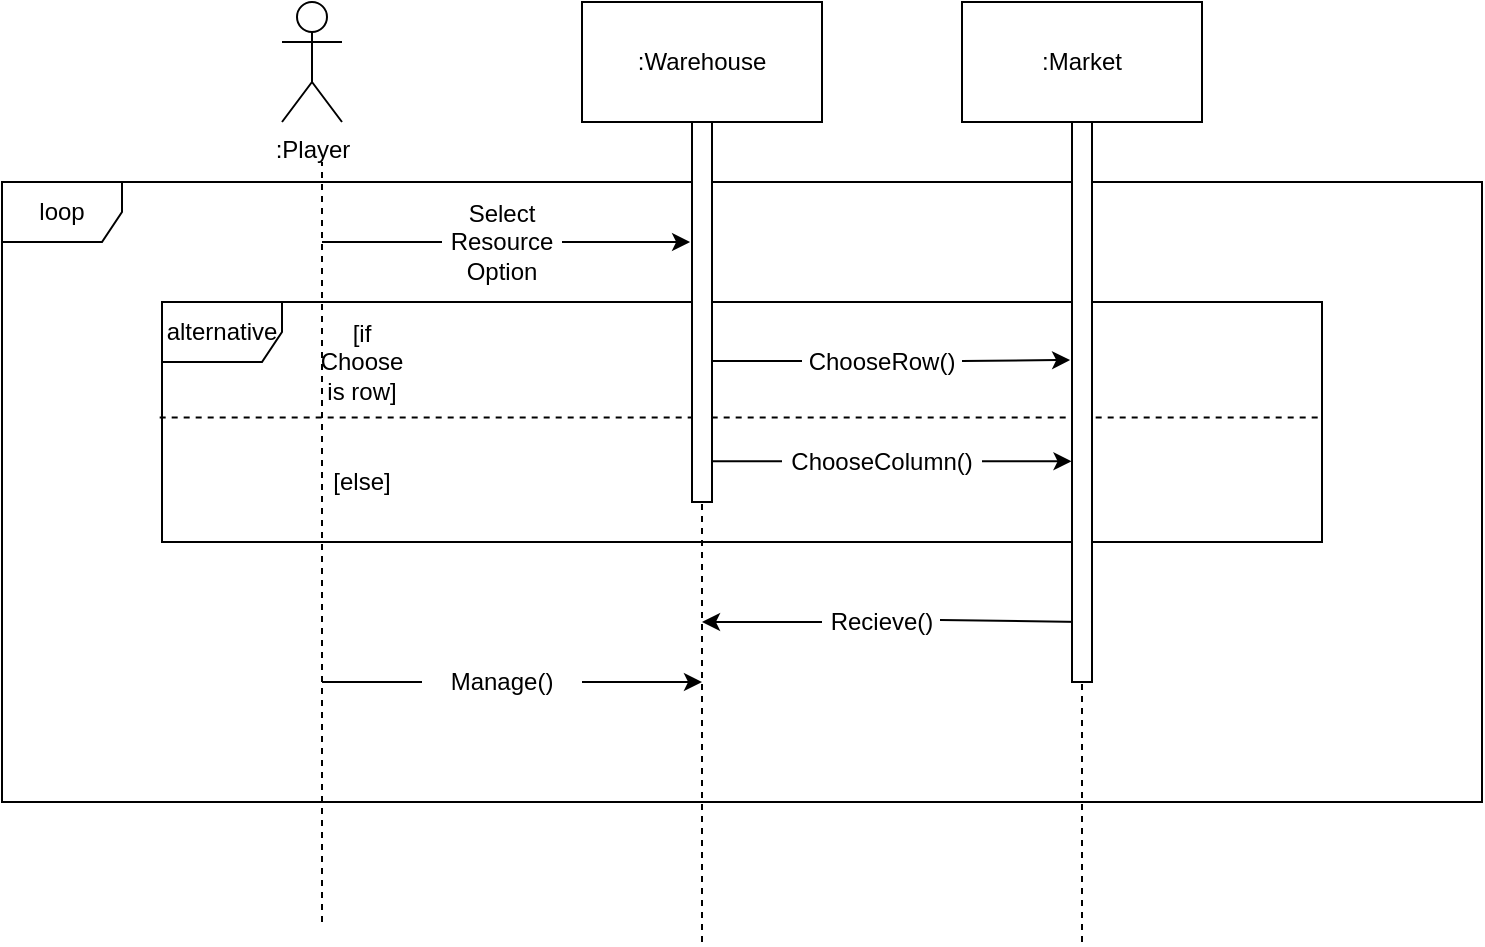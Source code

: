 <mxfile version="14.6.1" type="github">
  <diagram id="kgpKYQtTHZ0yAKxKKP6v" name="Page-1">
    <mxGraphModel dx="372" dy="230" grid="1" gridSize="10" guides="1" tooltips="1" connect="1" arrows="1" fold="1" page="1" pageScale="1" pageWidth="850" pageHeight="1100" math="0" shadow="0">
      <root>
        <mxCell id="0" />
        <mxCell id="1" parent="0" />
        <mxCell id="rkH9aU6ou-6qPWLAopmc-36" value="loop" style="shape=umlFrame;whiteSpace=wrap;html=1;" vertex="1" parent="1">
          <mxGeometry x="40" y="130" width="740" height="310" as="geometry" />
        </mxCell>
        <mxCell id="rkH9aU6ou-6qPWLAopmc-19" value="alternative" style="shape=umlFrame;whiteSpace=wrap;html=1;" vertex="1" parent="1">
          <mxGeometry x="120" y="190" width="580" height="120" as="geometry" />
        </mxCell>
        <mxCell id="rkH9aU6ou-6qPWLAopmc-1" value=":Player" style="shape=umlActor;verticalLabelPosition=bottom;verticalAlign=top;html=1;outlineConnect=0;" vertex="1" parent="1">
          <mxGeometry x="180" y="40" width="30" height="60" as="geometry" />
        </mxCell>
        <mxCell id="rkH9aU6ou-6qPWLAopmc-2" value="" style="endArrow=none;dashed=1;html=1;" edge="1" parent="1">
          <mxGeometry width="50" height="50" relative="1" as="geometry">
            <mxPoint x="200" y="500" as="sourcePoint" />
            <mxPoint x="200" y="120" as="targetPoint" />
          </mxGeometry>
        </mxCell>
        <mxCell id="rkH9aU6ou-6qPWLAopmc-3" value="" style="rounded=0;whiteSpace=wrap;html=1;" vertex="1" parent="1">
          <mxGeometry x="330" y="40" width="120" height="60" as="geometry" />
        </mxCell>
        <mxCell id="rkH9aU6ou-6qPWLAopmc-4" value="" style="endArrow=none;dashed=1;html=1;entryX=0.5;entryY=1;entryDx=0;entryDy=0;startArrow=none;" edge="1" parent="1" source="rkH9aU6ou-6qPWLAopmc-39" target="rkH9aU6ou-6qPWLAopmc-3">
          <mxGeometry width="50" height="50" relative="1" as="geometry">
            <mxPoint x="390" y="510" as="sourcePoint" />
            <mxPoint x="415" y="120" as="targetPoint" />
          </mxGeometry>
        </mxCell>
        <mxCell id="rkH9aU6ou-6qPWLAopmc-5" value="" style="rounded=0;whiteSpace=wrap;html=1;" vertex="1" parent="1">
          <mxGeometry x="520" y="40" width="120" height="60" as="geometry" />
        </mxCell>
        <mxCell id="rkH9aU6ou-6qPWLAopmc-6" value="" style="endArrow=none;dashed=1;html=1;entryX=0.5;entryY=1;entryDx=0;entryDy=0;startArrow=none;" edge="1" parent="1" source="rkH9aU6ou-6qPWLAopmc-43" target="rkH9aU6ou-6qPWLAopmc-5">
          <mxGeometry width="50" height="50" relative="1" as="geometry">
            <mxPoint x="580" y="510" as="sourcePoint" />
            <mxPoint x="605" y="100" as="targetPoint" />
          </mxGeometry>
        </mxCell>
        <mxCell id="rkH9aU6ou-6qPWLAopmc-7" value="" style="endArrow=classic;html=1;startArrow=none;entryX=-0.095;entryY=0.316;entryDx=0;entryDy=0;entryPerimeter=0;" edge="1" parent="1" target="rkH9aU6ou-6qPWLAopmc-39">
          <mxGeometry width="50" height="50" relative="1" as="geometry">
            <mxPoint x="320" y="160" as="sourcePoint" />
            <mxPoint x="390" y="160" as="targetPoint" />
          </mxGeometry>
        </mxCell>
        <mxCell id="rkH9aU6ou-6qPWLAopmc-8" value="Select Resource Option" style="text;html=1;strokeColor=none;fillColor=none;align=center;verticalAlign=middle;whiteSpace=wrap;rounded=0;" vertex="1" parent="1">
          <mxGeometry x="270" y="150" width="40" height="20" as="geometry" />
        </mxCell>
        <mxCell id="rkH9aU6ou-6qPWLAopmc-10" value="" style="endArrow=none;html=1;" edge="1" parent="1">
          <mxGeometry width="50" height="50" relative="1" as="geometry">
            <mxPoint x="200" y="160" as="sourcePoint" />
            <mxPoint x="260" y="160" as="targetPoint" />
          </mxGeometry>
        </mxCell>
        <mxCell id="rkH9aU6ou-6qPWLAopmc-11" value="" style="endArrow=classic;html=1;startArrow=none;entryX=-0.095;entryY=0.425;entryDx=0;entryDy=0;entryPerimeter=0;" edge="1" parent="1" target="rkH9aU6ou-6qPWLAopmc-43">
          <mxGeometry width="50" height="50" relative="1" as="geometry">
            <mxPoint x="520" y="219.5" as="sourcePoint" />
            <mxPoint x="580" y="219.5" as="targetPoint" />
          </mxGeometry>
        </mxCell>
        <mxCell id="rkH9aU6ou-6qPWLAopmc-12" value=":Warehouse" style="text;html=1;strokeColor=none;fillColor=none;align=center;verticalAlign=middle;whiteSpace=wrap;rounded=0;" vertex="1" parent="1">
          <mxGeometry x="370" y="60" width="40" height="20" as="geometry" />
        </mxCell>
        <mxCell id="rkH9aU6ou-6qPWLAopmc-13" value=":Market" style="text;html=1;strokeColor=none;fillColor=none;align=center;verticalAlign=middle;whiteSpace=wrap;rounded=0;" vertex="1" parent="1">
          <mxGeometry x="560" y="60" width="40" height="20" as="geometry" />
        </mxCell>
        <mxCell id="rkH9aU6ou-6qPWLAopmc-14" value="ChooseRow()" style="text;html=1;strokeColor=none;fillColor=none;align=center;verticalAlign=middle;whiteSpace=wrap;rounded=0;" vertex="1" parent="1">
          <mxGeometry x="460" y="210" width="40" height="20" as="geometry" />
        </mxCell>
        <mxCell id="rkH9aU6ou-6qPWLAopmc-15" value="" style="endArrow=none;html=1;" edge="1" parent="1">
          <mxGeometry width="50" height="50" relative="1" as="geometry">
            <mxPoint x="390" y="219.5" as="sourcePoint" />
            <mxPoint x="440" y="219.5" as="targetPoint" />
          </mxGeometry>
        </mxCell>
        <mxCell id="rkH9aU6ou-6qPWLAopmc-16" value="" style="endArrow=classic;html=1;startArrow=none;entryX=-0.026;entryY=0.606;entryDx=0;entryDy=0;entryPerimeter=0;" edge="1" parent="1" target="rkH9aU6ou-6qPWLAopmc-43">
          <mxGeometry width="50" height="50" relative="1" as="geometry">
            <mxPoint x="530" y="269.6" as="sourcePoint" />
            <mxPoint x="580" y="269.6" as="targetPoint" />
          </mxGeometry>
        </mxCell>
        <mxCell id="rkH9aU6ou-6qPWLAopmc-17" value="ChooseColumn()" style="text;html=1;strokeColor=none;fillColor=none;align=center;verticalAlign=middle;whiteSpace=wrap;rounded=0;" vertex="1" parent="1">
          <mxGeometry x="460" y="260" width="40" height="20" as="geometry" />
        </mxCell>
        <mxCell id="rkH9aU6ou-6qPWLAopmc-18" value="" style="endArrow=none;html=1;" edge="1" parent="1">
          <mxGeometry width="50" height="50" relative="1" as="geometry">
            <mxPoint x="390" y="269.6" as="sourcePoint" />
            <mxPoint x="430" y="269.6" as="targetPoint" />
          </mxGeometry>
        </mxCell>
        <mxCell id="rkH9aU6ou-6qPWLAopmc-20" value="" style="endArrow=none;dashed=1;html=1;entryX=0.997;entryY=0.481;entryDx=0;entryDy=0;entryPerimeter=0;exitX=-0.002;exitY=0.481;exitDx=0;exitDy=0;exitPerimeter=0;" edge="1" parent="1" source="rkH9aU6ou-6qPWLAopmc-19" target="rkH9aU6ou-6qPWLAopmc-19">
          <mxGeometry width="50" height="50" relative="1" as="geometry">
            <mxPoint x="130" y="255" as="sourcePoint" />
            <mxPoint x="180" y="205" as="targetPoint" />
          </mxGeometry>
        </mxCell>
        <mxCell id="rkH9aU6ou-6qPWLAopmc-21" value="[if Choose is row]" style="text;html=1;strokeColor=none;fillColor=none;align=center;verticalAlign=middle;whiteSpace=wrap;rounded=0;" vertex="1" parent="1">
          <mxGeometry x="200" y="210" width="40" height="20" as="geometry" />
        </mxCell>
        <mxCell id="rkH9aU6ou-6qPWLAopmc-22" value="[else]" style="text;html=1;strokeColor=none;fillColor=none;align=center;verticalAlign=middle;whiteSpace=wrap;rounded=0;" vertex="1" parent="1">
          <mxGeometry x="200" y="270" width="40" height="20" as="geometry" />
        </mxCell>
        <mxCell id="rkH9aU6ou-6qPWLAopmc-29" value="" style="endArrow=classic;html=1;startArrow=none;" edge="1" parent="1">
          <mxGeometry width="50" height="50" relative="1" as="geometry">
            <mxPoint x="450" y="350" as="sourcePoint" />
            <mxPoint x="390" y="350" as="targetPoint" />
          </mxGeometry>
        </mxCell>
        <mxCell id="rkH9aU6ou-6qPWLAopmc-30" value="Recieve()" style="text;html=1;strokeColor=none;fillColor=none;align=center;verticalAlign=middle;whiteSpace=wrap;rounded=0;" vertex="1" parent="1">
          <mxGeometry x="460" y="340" width="40" height="20" as="geometry" />
        </mxCell>
        <mxCell id="rkH9aU6ou-6qPWLAopmc-31" value="" style="endArrow=none;html=1;entryX=1.225;entryY=0.45;entryDx=0;entryDy=0;entryPerimeter=0;" edge="1" parent="1" target="rkH9aU6ou-6qPWLAopmc-30">
          <mxGeometry width="50" height="50" relative="1" as="geometry">
            <mxPoint x="580" y="350" as="sourcePoint" />
            <mxPoint x="520" y="350" as="targetPoint" />
          </mxGeometry>
        </mxCell>
        <mxCell id="rkH9aU6ou-6qPWLAopmc-33" value="" style="endArrow=classic;html=1;startArrow=none;" edge="1" parent="1">
          <mxGeometry width="50" height="50" relative="1" as="geometry">
            <mxPoint x="330" y="380" as="sourcePoint" />
            <mxPoint x="390" y="380" as="targetPoint" />
          </mxGeometry>
        </mxCell>
        <mxCell id="rkH9aU6ou-6qPWLAopmc-34" value="Manage()" style="text;html=1;strokeColor=none;fillColor=none;align=center;verticalAlign=middle;whiteSpace=wrap;rounded=0;" vertex="1" parent="1">
          <mxGeometry x="270" y="370" width="40" height="20" as="geometry" />
        </mxCell>
        <mxCell id="rkH9aU6ou-6qPWLAopmc-35" value="" style="endArrow=none;html=1;" edge="1" parent="1">
          <mxGeometry width="50" height="50" relative="1" as="geometry">
            <mxPoint x="200" y="380" as="sourcePoint" />
            <mxPoint x="250" y="380" as="targetPoint" />
          </mxGeometry>
        </mxCell>
        <mxCell id="rkH9aU6ou-6qPWLAopmc-39" value="" style="html=1;points=[];perimeter=orthogonalPerimeter;" vertex="1" parent="1">
          <mxGeometry x="385" y="100" width="10" height="190" as="geometry" />
        </mxCell>
        <mxCell id="rkH9aU6ou-6qPWLAopmc-40" value="" style="endArrow=none;dashed=1;html=1;entryX=0.5;entryY=1;entryDx=0;entryDy=0;" edge="1" parent="1" target="rkH9aU6ou-6qPWLAopmc-39">
          <mxGeometry width="50" height="50" relative="1" as="geometry">
            <mxPoint x="390" y="510" as="sourcePoint" />
            <mxPoint x="390" y="100.0" as="targetPoint" />
          </mxGeometry>
        </mxCell>
        <mxCell id="rkH9aU6ou-6qPWLAopmc-43" value="" style="html=1;points=[];perimeter=orthogonalPerimeter;" vertex="1" parent="1">
          <mxGeometry x="575" y="100" width="10" height="280" as="geometry" />
        </mxCell>
        <mxCell id="rkH9aU6ou-6qPWLAopmc-44" value="" style="endArrow=none;dashed=1;html=1;entryX=0.5;entryY=1;entryDx=0;entryDy=0;" edge="1" parent="1" target="rkH9aU6ou-6qPWLAopmc-43">
          <mxGeometry width="50" height="50" relative="1" as="geometry">
            <mxPoint x="580" y="510" as="sourcePoint" />
            <mxPoint x="580" y="100.0" as="targetPoint" />
          </mxGeometry>
        </mxCell>
      </root>
    </mxGraphModel>
  </diagram>
</mxfile>

